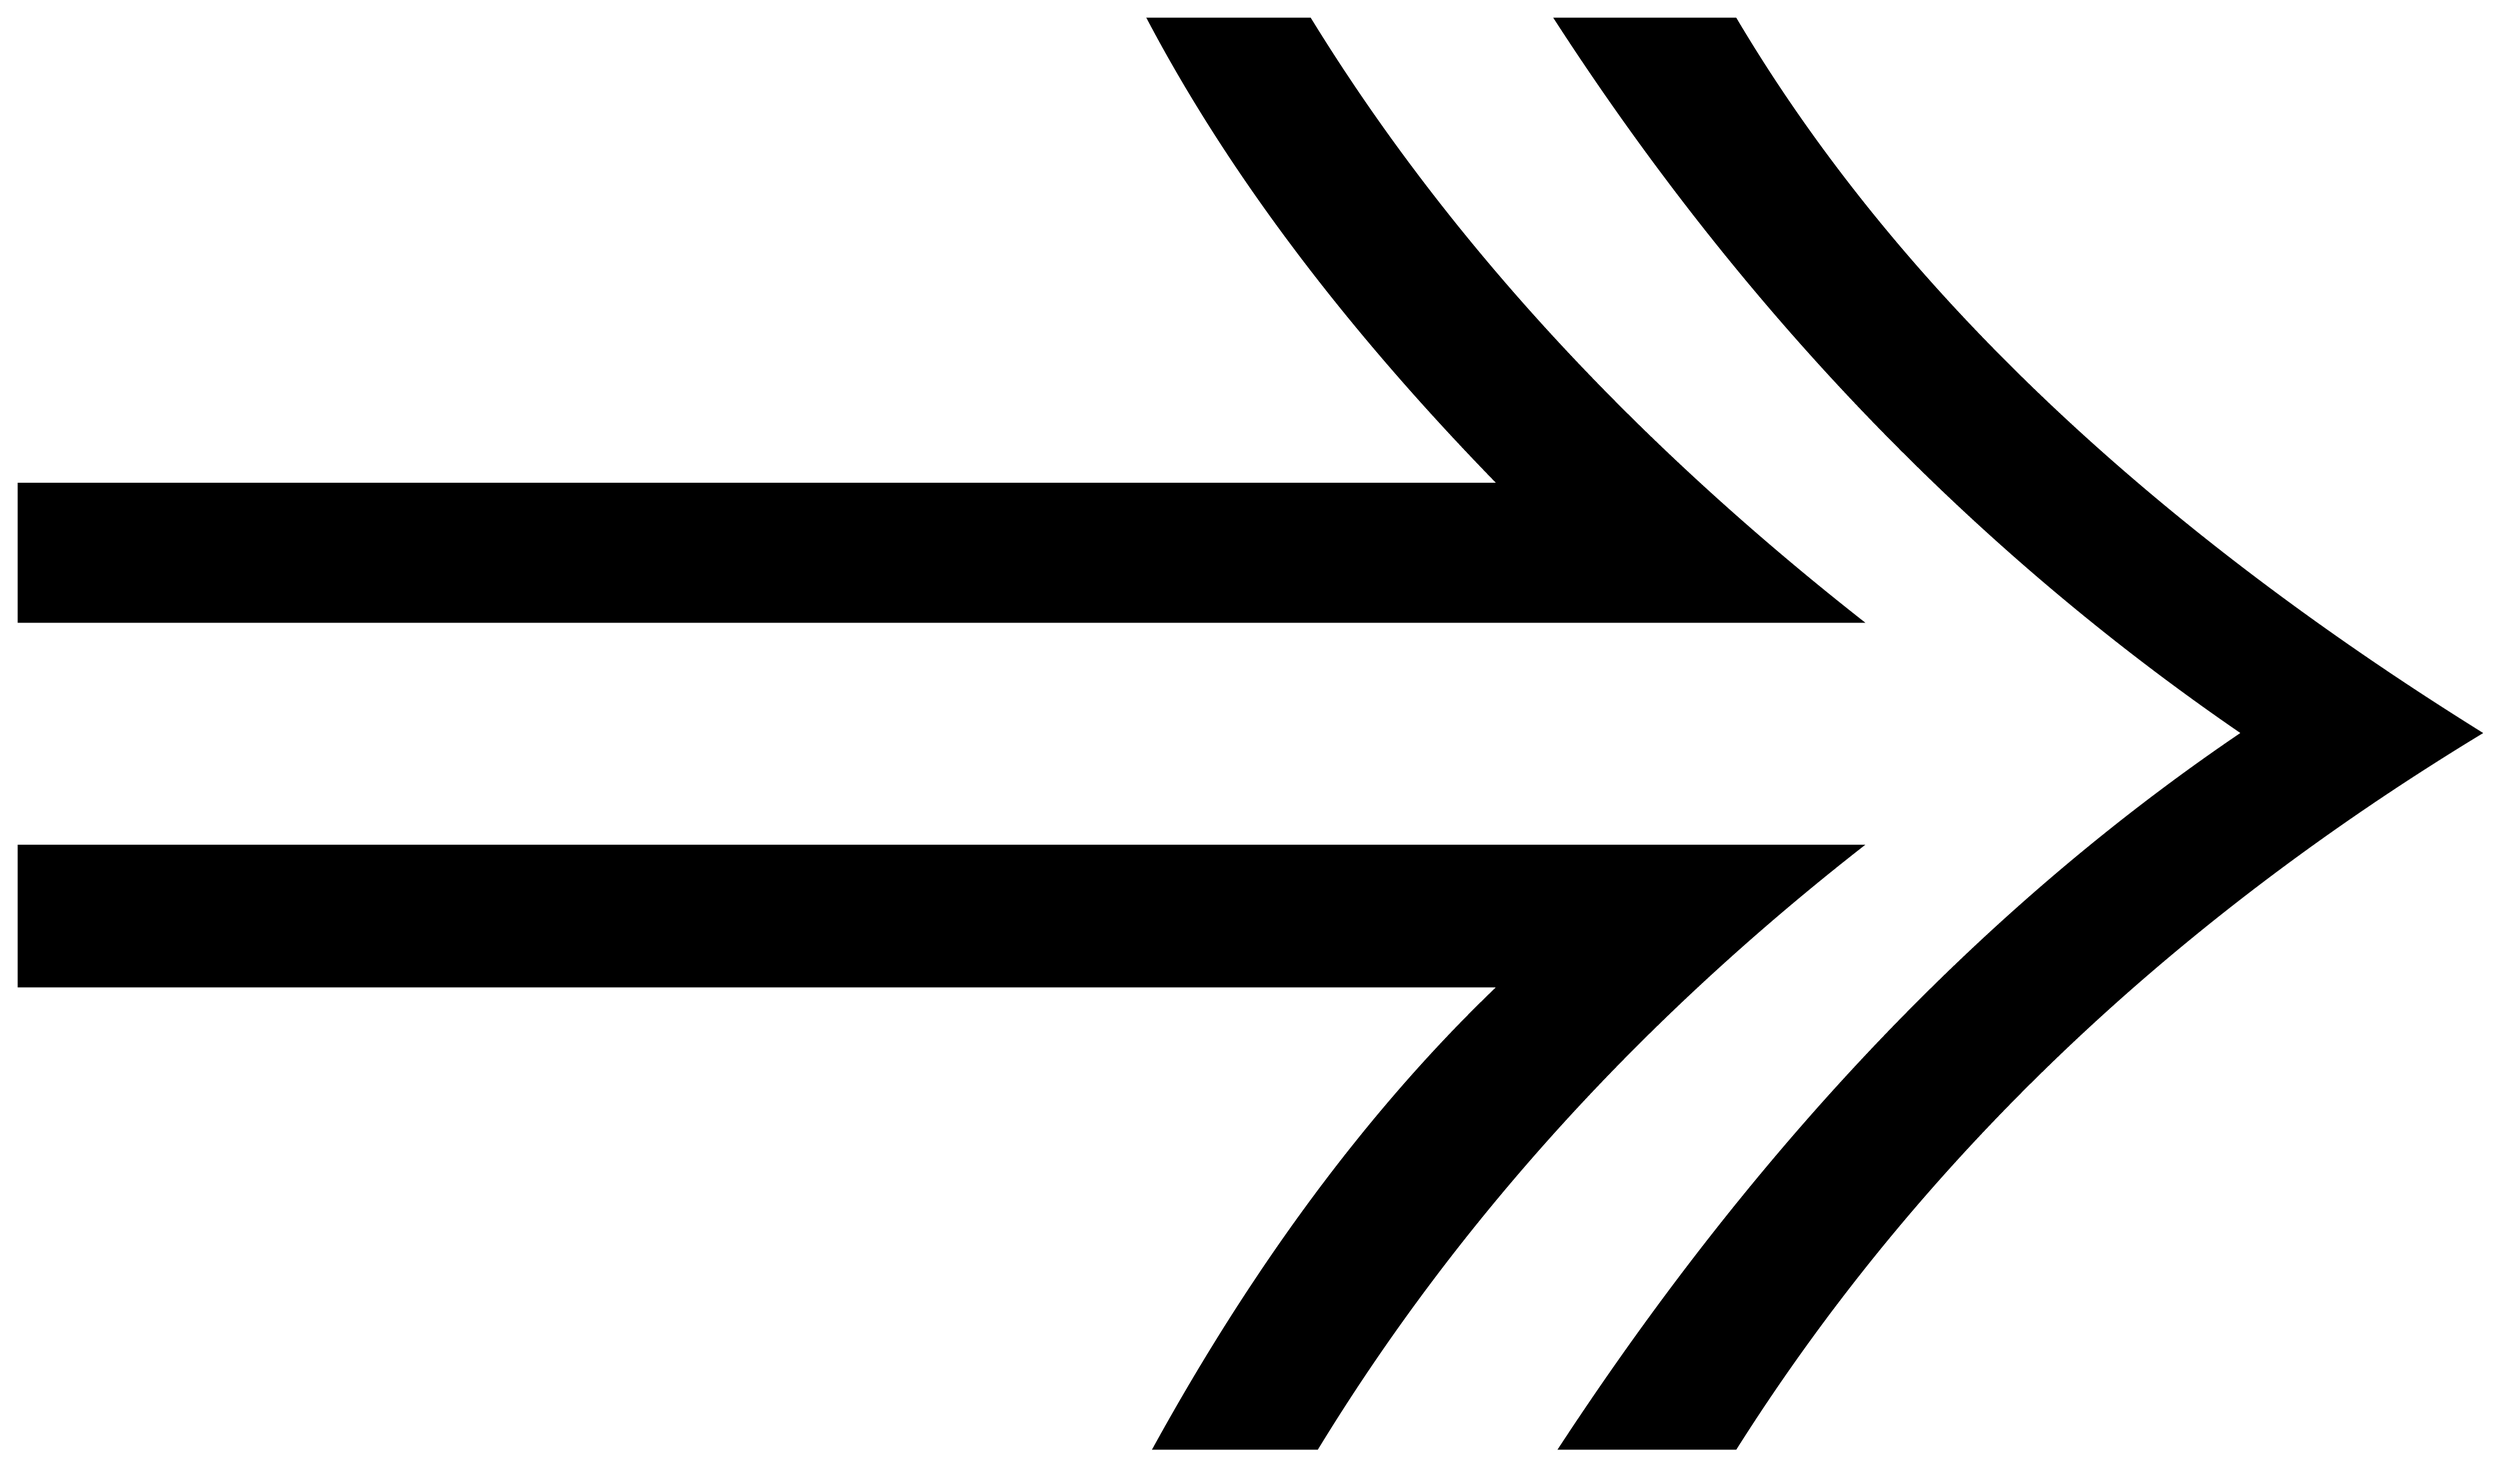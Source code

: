 


\begin{tikzpicture}[y=0.80pt, x=0.80pt, yscale=-1.0, xscale=1.0, inner sep=0pt, outer sep=0pt]
\begin{scope}[shift={(100.0,1832.0)},nonzero rule]
  \path[draw=.,fill=.,line width=1.600pt] (1841.0,-709.0) ..
    controls (1617.0,-573.0) and (1441.333,-404.333) ..
    (1314.0,-203.0) -- (1190.0,-203.0) .. controls
    (1330.667,-417.667) and (1491.667,-586.333) .. (1673.0,-709.0) ..
    controls (1482.333,-839.667) and (1320.333,-1008.0) ..
    (1187.0,-1214.0) -- (1314.0,-1214.0) .. controls
    (1424.667,-1027.333) and (1600.333,-859.0) .. (1841.0,-709.0) --
    cycle(1403.0,-788.0) -- (100.0,-788.0) -- (100.0,-885.0) --
    (1147.0,-885.0) .. controls (1039.0,-995.667) and
    (956.333,-1105.333) .. (899.0,-1214.0) -- (1013.0,-1214.0) ..
    controls (1107.667,-1060.0) and (1237.667,-918.0) ..
    (1403.0,-788.0) -- cycle(1403.0,-629.0) .. controls
    (1243.667,-504.333) and (1115.333,-362.333) .. (1018.0,-203.0) --
    (903.0,-203.0) .. controls (975.667,-335.0) and
    (1057.0,-444.0) .. (1147.0,-530.0) -- (100.0,-530.0) --
    (100.0,-629.0) -- (1403.0,-629.0) -- cycle;
\end{scope}

\end{tikzpicture}

